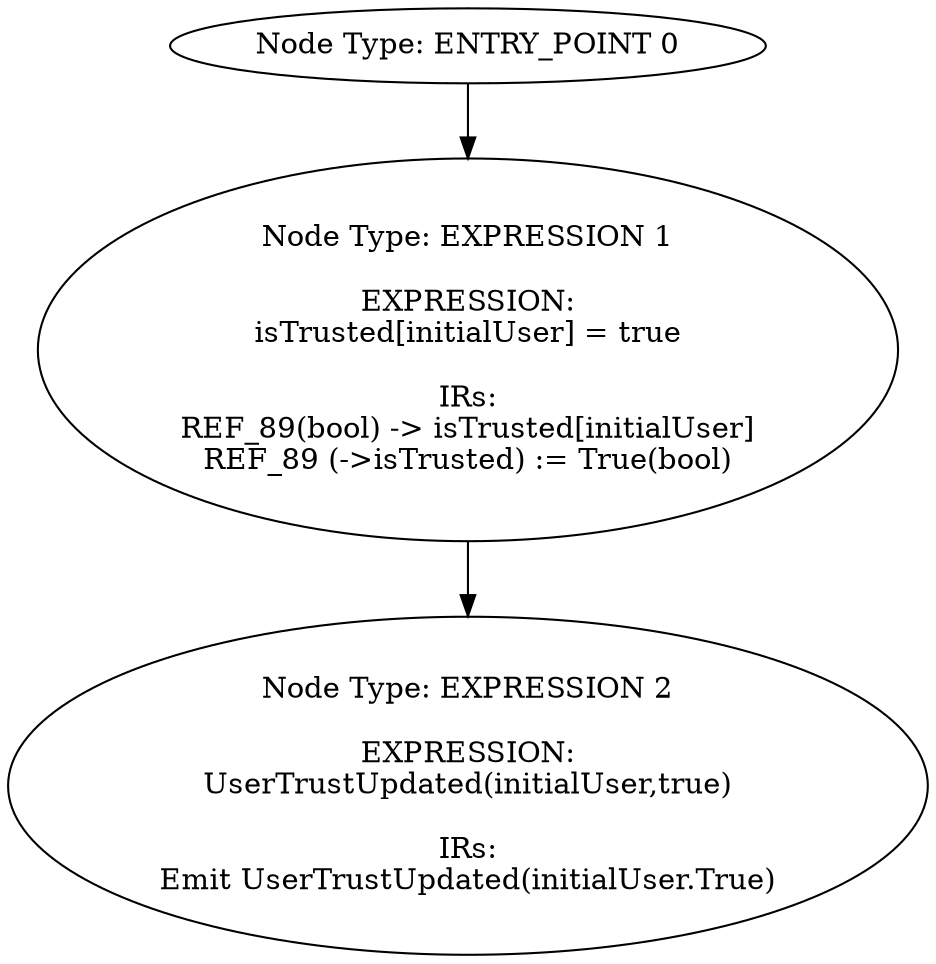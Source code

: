 digraph{
0[label="Node Type: ENTRY_POINT 0
"];
0->1;
1[label="Node Type: EXPRESSION 1

EXPRESSION:
isTrusted[initialUser] = true

IRs:
REF_89(bool) -> isTrusted[initialUser]
REF_89 (->isTrusted) := True(bool)"];
1->2;
2[label="Node Type: EXPRESSION 2

EXPRESSION:
UserTrustUpdated(initialUser,true)

IRs:
Emit UserTrustUpdated(initialUser.True)"];
}

